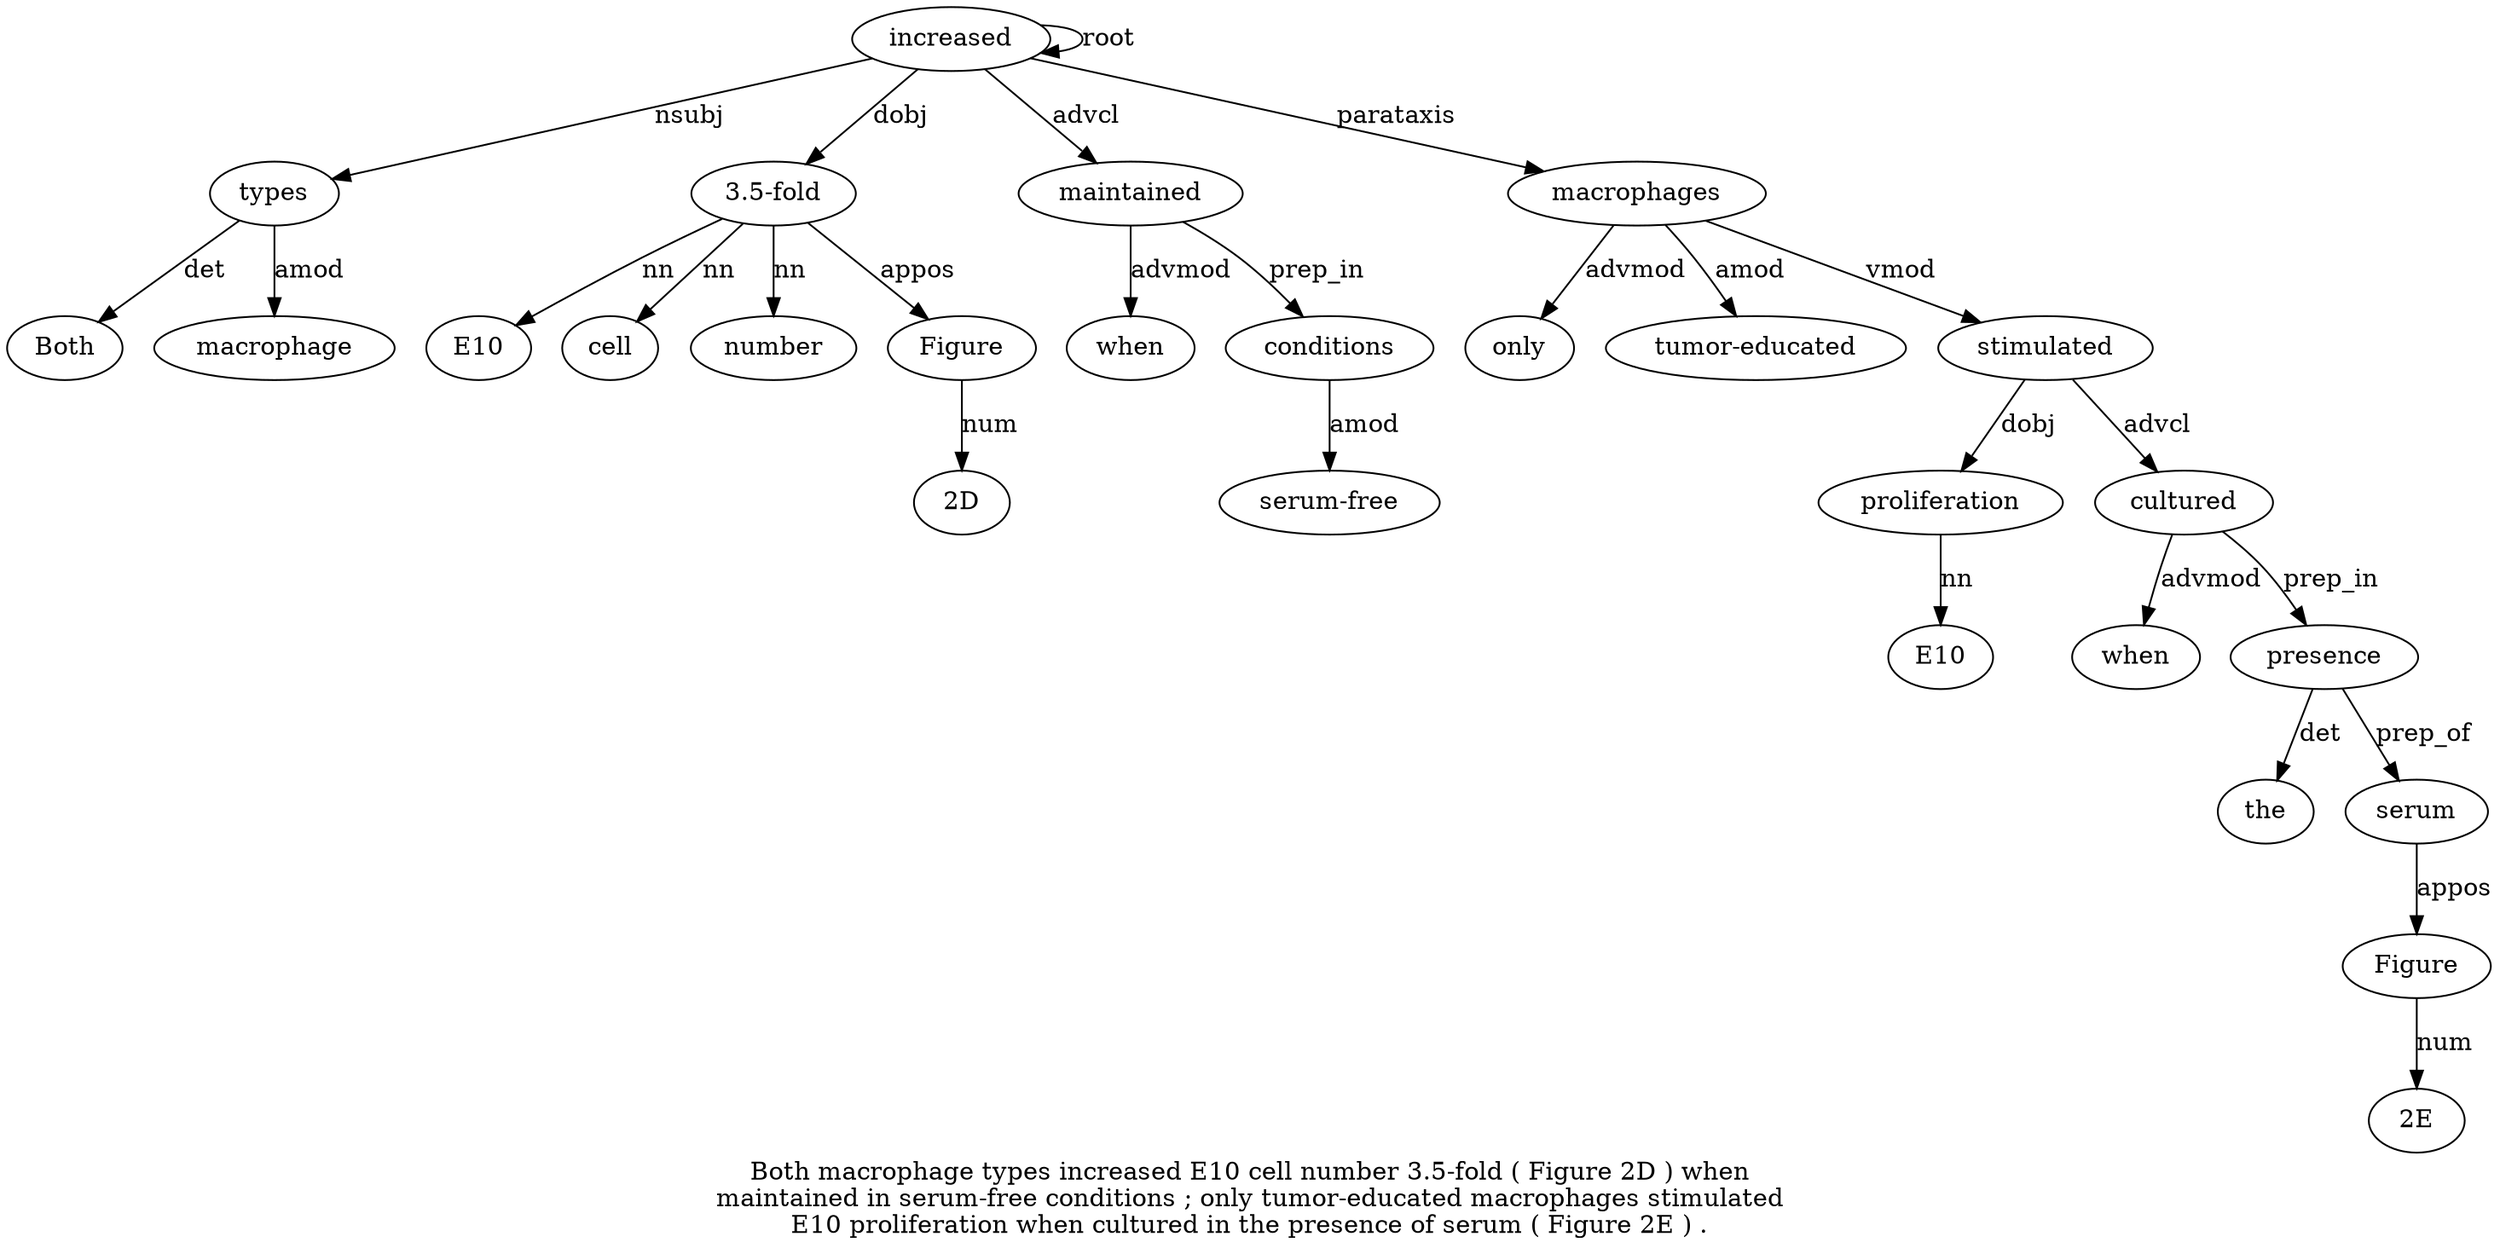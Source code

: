 digraph "Both macrophage types increased E10 cell number 3.5-fold ( Figure 2D ) when maintained in serum-free conditions ; only tumor-educated macrophages stimulated E10 proliferation when cultured in the presence of serum ( Figure 2E ) ." {
label="Both macrophage types increased E10 cell number 3.5-fold ( Figure 2D ) when
maintained in serum-free conditions ; only tumor-educated macrophages stimulated
E10 proliferation when cultured in the presence of serum ( Figure 2E ) .";
types3 [style=filled, fillcolor=white, label=types];
Both1 [style=filled, fillcolor=white, label=Both];
types3 -> Both1  [label=det];
macrophage2 [style=filled, fillcolor=white, label=macrophage];
types3 -> macrophage2  [label=amod];
increased4 [style=filled, fillcolor=white, label=increased];
increased4 -> types3  [label=nsubj];
increased4 -> increased4  [label=root];
"3.5-fold8" [style=filled, fillcolor=white, label="3.5-fold"];
E105 [style=filled, fillcolor=white, label=E10];
"3.5-fold8" -> E105  [label=nn];
cell6 [style=filled, fillcolor=white, label=cell];
"3.5-fold8" -> cell6  [label=nn];
number7 [style=filled, fillcolor=white, label=number];
"3.5-fold8" -> number7  [label=nn];
increased4 -> "3.5-fold8"  [label=dobj];
Figure10 [style=filled, fillcolor=white, label=Figure];
"3.5-fold8" -> Figure10  [label=appos];
"2D11" [style=filled, fillcolor=white, label="2D"];
Figure10 -> "2D11"  [label=num];
maintained14 [style=filled, fillcolor=white, label=maintained];
when13 [style=filled, fillcolor=white, label=when];
maintained14 -> when13  [label=advmod];
increased4 -> maintained14  [label=advcl];
conditions17 [style=filled, fillcolor=white, label=conditions];
"serum-free16" [style=filled, fillcolor=white, label="serum-free"];
conditions17 -> "serum-free16"  [label=amod];
maintained14 -> conditions17  [label=prep_in];
macrophages21 [style=filled, fillcolor=white, label=macrophages];
only19 [style=filled, fillcolor=white, label=only];
macrophages21 -> only19  [label=advmod];
"tumor-educated20" [style=filled, fillcolor=white, label="tumor-educated"];
macrophages21 -> "tumor-educated20"  [label=amod];
increased4 -> macrophages21  [label=parataxis];
stimulated22 [style=filled, fillcolor=white, label=stimulated];
macrophages21 -> stimulated22  [label=vmod];
proliferation24 [style=filled, fillcolor=white, label=proliferation];
E1023 [style=filled, fillcolor=white, label=E10];
proliferation24 -> E1023  [label=nn];
stimulated22 -> proliferation24  [label=dobj];
cultured26 [style=filled, fillcolor=white, label=cultured];
when25 [style=filled, fillcolor=white, label=when];
cultured26 -> when25  [label=advmod];
stimulated22 -> cultured26  [label=advcl];
presence29 [style=filled, fillcolor=white, label=presence];
the28 [style=filled, fillcolor=white, label=the];
presence29 -> the28  [label=det];
cultured26 -> presence29  [label=prep_in];
serum31 [style=filled, fillcolor=white, label=serum];
presence29 -> serum31  [label=prep_of];
Figure33 [style=filled, fillcolor=white, label=Figure];
serum31 -> Figure33  [label=appos];
"2E34" [style=filled, fillcolor=white, label="2E"];
Figure33 -> "2E34"  [label=num];
}

